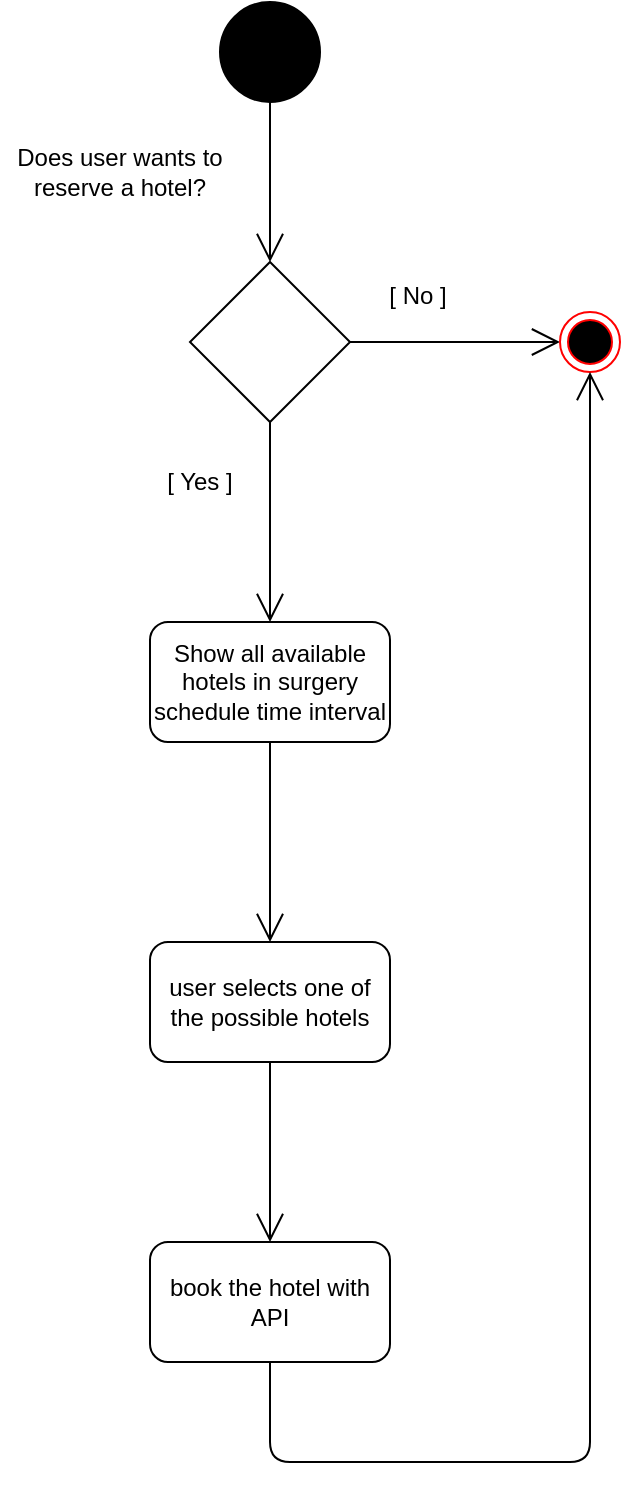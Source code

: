 <mxfile version="12.2.3" type="device" pages="1"><diagram id="VJ0Irvgjo6bhi_axaoDD" name="Page-1"><mxGraphModel dx="1341" dy="715" grid="1" gridSize="10" guides="1" tooltips="1" connect="1" arrows="1" fold="1" page="1" pageScale="1" pageWidth="850" pageHeight="1100" math="0" shadow="0"><root><mxCell id="0"/><mxCell id="1" parent="0"/><mxCell id="CNl_o44-Us02T4ederLZ-1" value="" style="ellipse;whiteSpace=wrap;html=1;aspect=fixed;fillColor=#000000;" vertex="1" parent="1"><mxGeometry x="390" y="100" width="50" height="50" as="geometry"/></mxCell><mxCell id="CNl_o44-Us02T4ederLZ-2" value="" style="endArrow=open;endFill=1;endSize=12;html=1;exitX=0.5;exitY=1;exitDx=0;exitDy=0;entryX=0.5;entryY=0;entryDx=0;entryDy=0;" edge="1" parent="1" source="CNl_o44-Us02T4ederLZ-1" target="CNl_o44-Us02T4ederLZ-4"><mxGeometry width="160" relative="1" as="geometry"><mxPoint x="440" y="300" as="sourcePoint"/><mxPoint x="415" y="230" as="targetPoint"/></mxGeometry></mxCell><mxCell id="CNl_o44-Us02T4ederLZ-3" value="Does user wants to reserve a hotel?" style="text;html=1;strokeColor=none;fillColor=none;align=center;verticalAlign=middle;whiteSpace=wrap;rounded=0;" vertex="1" parent="1"><mxGeometry x="280" y="170" width="120" height="30" as="geometry"/></mxCell><mxCell id="CNl_o44-Us02T4ederLZ-4" value="" style="rhombus;whiteSpace=wrap;html=1;fillColor=#FFFFFF;" vertex="1" parent="1"><mxGeometry x="375" y="230" width="80" height="80" as="geometry"/></mxCell><mxCell id="CNl_o44-Us02T4ederLZ-5" value="" style="endArrow=open;endFill=1;endSize=12;html=1;exitX=1;exitY=0.5;exitDx=0;exitDy=0;entryX=0;entryY=0.5;entryDx=0;entryDy=0;" edge="1" parent="1" source="CNl_o44-Us02T4ederLZ-4" target="CNl_o44-Us02T4ederLZ-6"><mxGeometry width="160" relative="1" as="geometry"><mxPoint x="490" y="280" as="sourcePoint"/><mxPoint x="520" y="270" as="targetPoint"/></mxGeometry></mxCell><mxCell id="CNl_o44-Us02T4ederLZ-6" value="" style="ellipse;html=1;shape=endState;fillColor=#000000;strokeColor=#ff0000;" vertex="1" parent="1"><mxGeometry x="560" y="255" width="30" height="30" as="geometry"/></mxCell><mxCell id="CNl_o44-Us02T4ederLZ-8" value="[ No ]" style="text;html=1;strokeColor=none;fillColor=none;align=center;verticalAlign=middle;whiteSpace=wrap;rounded=0;" vertex="1" parent="1"><mxGeometry x="469" y="237" width="40" height="20" as="geometry"/></mxCell><mxCell id="CNl_o44-Us02T4ederLZ-9" value="" style="endArrow=open;endFill=1;endSize=12;html=1;exitX=0.5;exitY=1;exitDx=0;exitDy=0;" edge="1" parent="1" source="CNl_o44-Us02T4ederLZ-4" target="CNl_o44-Us02T4ederLZ-10"><mxGeometry width="160" relative="1" as="geometry"><mxPoint x="400" y="360" as="sourcePoint"/><mxPoint x="415" y="400" as="targetPoint"/></mxGeometry></mxCell><mxCell id="CNl_o44-Us02T4ederLZ-10" value="Show all available hotels in surgery schedule time interval" style="rounded=1;whiteSpace=wrap;html=1;fillColor=#FFFFFF;" vertex="1" parent="1"><mxGeometry x="355" y="410" width="120" height="60" as="geometry"/></mxCell><mxCell id="CNl_o44-Us02T4ederLZ-11" value="[ Yes ]" style="text;html=1;strokeColor=none;fillColor=none;align=center;verticalAlign=middle;whiteSpace=wrap;rounded=0;" vertex="1" parent="1"><mxGeometry x="360" y="330" width="40" height="20" as="geometry"/></mxCell><mxCell id="CNl_o44-Us02T4ederLZ-12" value="" style="endArrow=open;endFill=1;endSize=12;html=1;exitX=0.5;exitY=1;exitDx=0;exitDy=0;entryX=0.5;entryY=0;entryDx=0;entryDy=0;" edge="1" parent="1" source="CNl_o44-Us02T4ederLZ-10" target="CNl_o44-Us02T4ederLZ-13"><mxGeometry width="160" relative="1" as="geometry"><mxPoint x="470" y="540" as="sourcePoint"/><mxPoint x="415" y="570" as="targetPoint"/></mxGeometry></mxCell><mxCell id="CNl_o44-Us02T4ederLZ-13" value="user selects one of the possible hotels" style="rounded=1;whiteSpace=wrap;html=1;fillColor=#FFFFFF;" vertex="1" parent="1"><mxGeometry x="355" y="570" width="120" height="60" as="geometry"/></mxCell><mxCell id="CNl_o44-Us02T4ederLZ-14" value="book the hotel with API" style="rounded=1;whiteSpace=wrap;html=1;fillColor=#FFFFFF;" vertex="1" parent="1"><mxGeometry x="355" y="720" width="120" height="60" as="geometry"/></mxCell><mxCell id="CNl_o44-Us02T4ederLZ-15" value="" style="endArrow=open;endFill=1;endSize=12;html=1;exitX=0.5;exitY=1;exitDx=0;exitDy=0;entryX=0.5;entryY=0;entryDx=0;entryDy=0;" edge="1" parent="1" source="CNl_o44-Us02T4ederLZ-13" target="CNl_o44-Us02T4ederLZ-14"><mxGeometry width="160" relative="1" as="geometry"><mxPoint x="270" y="680" as="sourcePoint"/><mxPoint x="430" y="680" as="targetPoint"/></mxGeometry></mxCell><mxCell id="CNl_o44-Us02T4ederLZ-16" value="" style="endArrow=open;endFill=1;endSize=12;html=1;exitX=0.5;exitY=1;exitDx=0;exitDy=0;entryX=0.5;entryY=1;entryDx=0;entryDy=0;" edge="1" parent="1" source="CNl_o44-Us02T4ederLZ-14" target="CNl_o44-Us02T4ederLZ-6"><mxGeometry width="160" relative="1" as="geometry"><mxPoint x="375" y="870" as="sourcePoint"/><mxPoint x="535" y="870" as="targetPoint"/><Array as="points"><mxPoint x="415" y="830"/><mxPoint x="575" y="830"/></Array></mxGeometry></mxCell></root></mxGraphModel></diagram></mxfile>